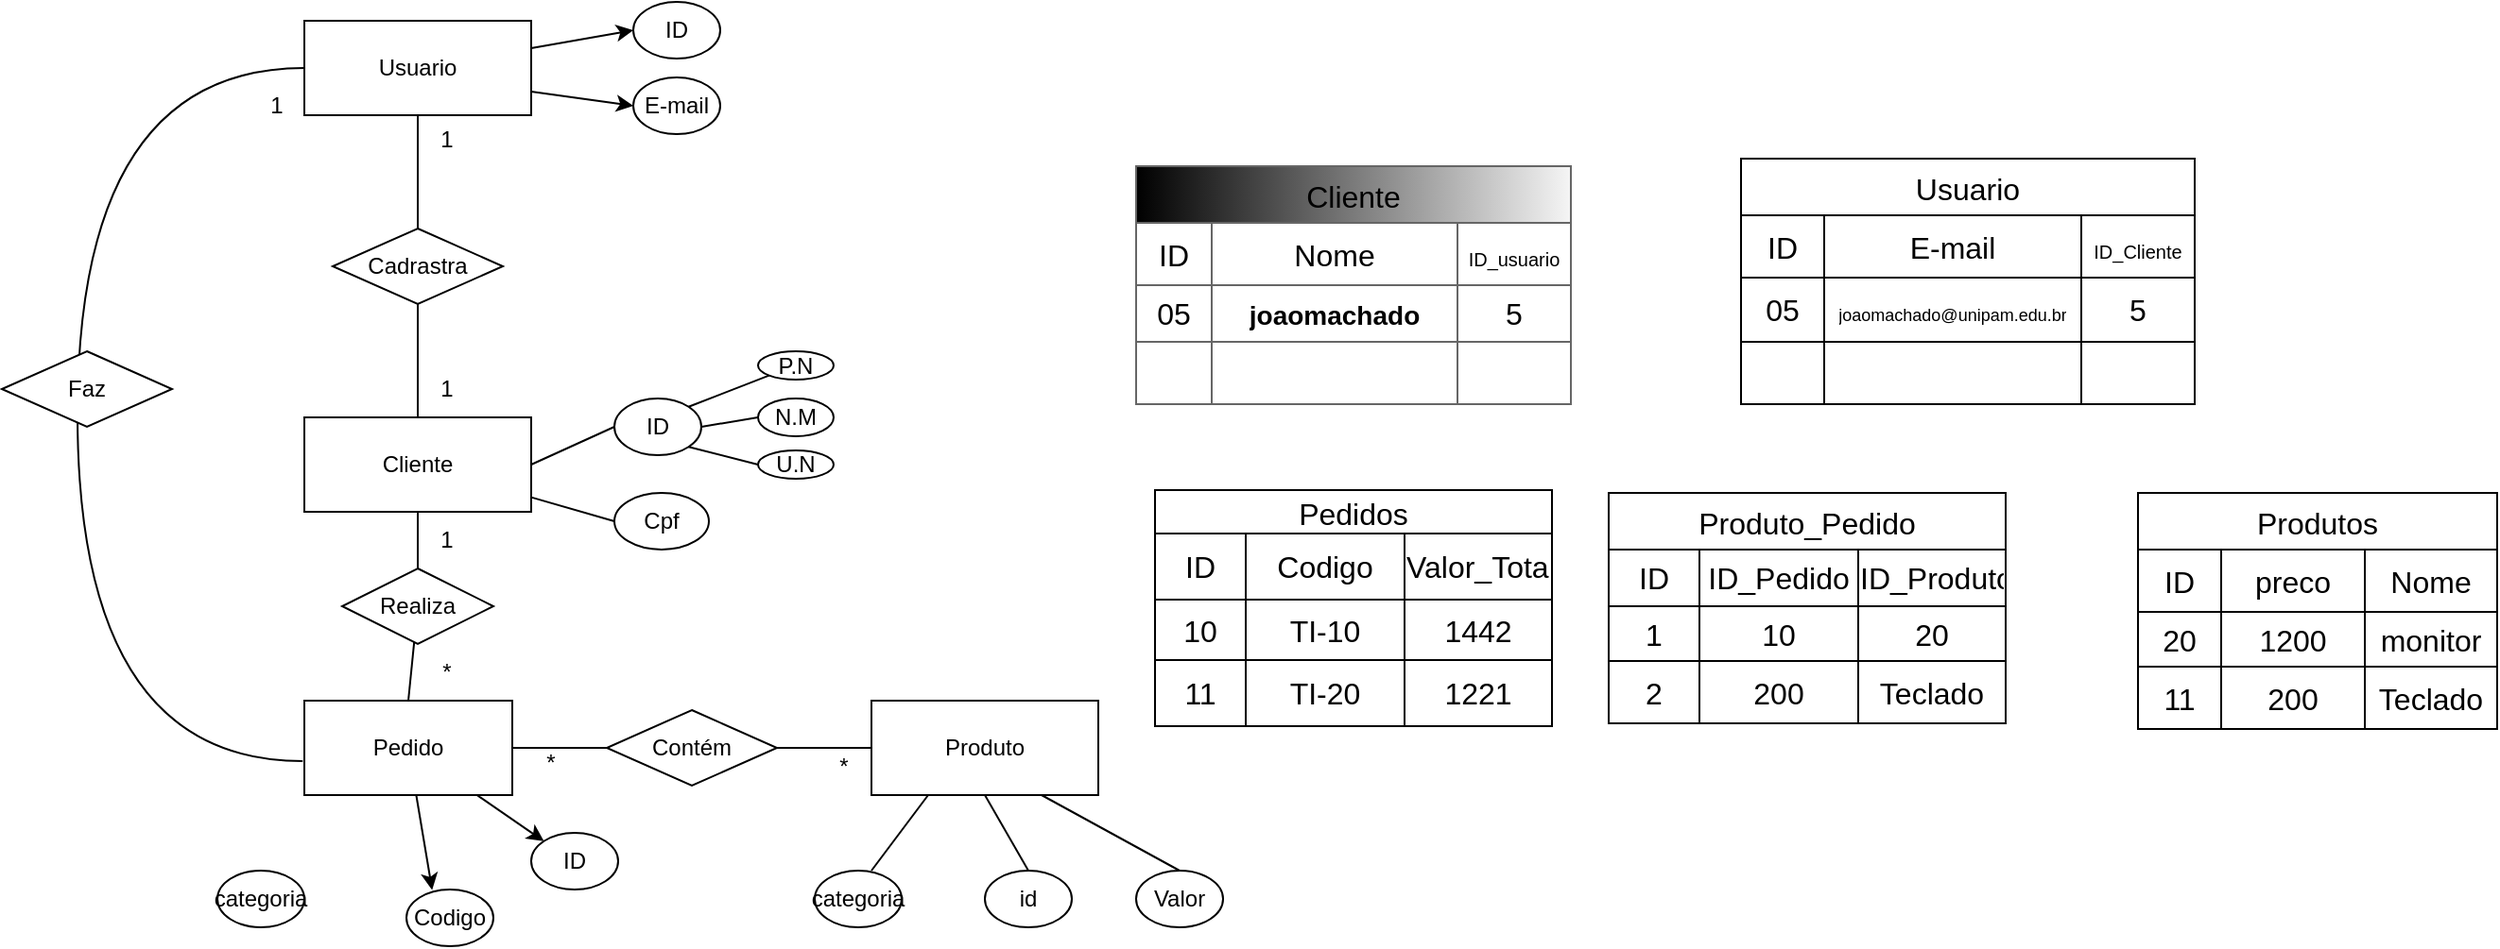 <mxfile>
    <diagram id="78gvVGSqQq2DriGhs_nN" name="Página-1">
        <mxGraphModel dx="756" dy="1637" grid="1" gridSize="10" guides="1" tooltips="1" connect="1" arrows="1" fold="1" page="1" pageScale="1" pageWidth="827" pageHeight="1169" math="0" shadow="0">
            <root>
                <mxCell id="0"/>
                <mxCell id="1" parent="0"/>
                <mxCell id="8" style="edgeStyle=none;html=1;entryX=0.5;entryY=0;entryDx=0;entryDy=0;endArrow=none;endFill=0;" edge="1" parent="1" source="21" target="6">
                    <mxGeometry relative="1" as="geometry">
                        <Array as="points"/>
                    </mxGeometry>
                </mxCell>
                <mxCell id="25" style="edgeStyle=none;html=1;entryX=0.5;entryY=0;entryDx=0;entryDy=0;endArrow=none;endFill=0;" edge="1" parent="1" source="26" target="5">
                    <mxGeometry relative="1" as="geometry"/>
                </mxCell>
                <mxCell id="41" style="edgeStyle=none;html=1;exitX=1;exitY=0.5;exitDx=0;exitDy=0;entryX=0;entryY=0.5;entryDx=0;entryDy=0;endArrow=none;endFill=0;" edge="1" parent="1" source="3" target="39">
                    <mxGeometry relative="1" as="geometry"/>
                </mxCell>
                <mxCell id="42" style="edgeStyle=none;html=1;entryX=0;entryY=0.5;entryDx=0;entryDy=0;endArrow=none;endFill=0;" edge="1" parent="1" source="3" target="40">
                    <mxGeometry relative="1" as="geometry"/>
                </mxCell>
                <mxCell id="3" value="Cliente" style="rounded=0;whiteSpace=wrap;html=1;" vertex="1" parent="1">
                    <mxGeometry x="200" y="160" width="120" height="50" as="geometry"/>
                </mxCell>
                <mxCell id="62" style="edgeStyle=none;html=1;exitX=0.25;exitY=1;exitDx=0;exitDy=0;endArrow=none;endFill=0;" edge="1" parent="1" source="4">
                    <mxGeometry relative="1" as="geometry">
                        <mxPoint x="500" y="400" as="targetPoint"/>
                    </mxGeometry>
                </mxCell>
                <mxCell id="67" style="edgeStyle=none;html=1;exitX=0.5;exitY=1;exitDx=0;exitDy=0;entryX=0.5;entryY=0;entryDx=0;entryDy=0;endArrow=none;endFill=0;" edge="1" parent="1" source="4" target="66">
                    <mxGeometry relative="1" as="geometry"/>
                </mxCell>
                <mxCell id="70" style="edgeStyle=none;html=1;exitX=0.75;exitY=1;exitDx=0;exitDy=0;entryX=0.5;entryY=0;entryDx=0;entryDy=0;endArrow=none;endFill=0;" edge="1" parent="1" source="4" target="69">
                    <mxGeometry relative="1" as="geometry"/>
                </mxCell>
                <mxCell id="4" value="Produto" style="rounded=0;whiteSpace=wrap;html=1;" vertex="1" parent="1">
                    <mxGeometry x="500" y="310" width="120" height="50" as="geometry"/>
                </mxCell>
                <mxCell id="35" style="edgeStyle=orthogonalEdgeStyle;html=1;entryX=0;entryY=0.5;entryDx=0;entryDy=0;exitX=-0.008;exitY=0.64;exitDx=0;exitDy=0;exitPerimeter=0;endArrow=none;endFill=0;curved=1;" edge="1" parent="1" source="5" target="6">
                    <mxGeometry relative="1" as="geometry">
                        <Array as="points">
                            <mxPoint x="80" y="342"/>
                            <mxPoint x="80" y="-25"/>
                        </Array>
                    </mxGeometry>
                </mxCell>
                <mxCell id="37" style="edgeStyle=none;html=1;exitX=1;exitY=0.5;exitDx=0;exitDy=0;endArrow=none;endFill=0;" edge="1" parent="1" source="56" target="4">
                    <mxGeometry relative="1" as="geometry"/>
                </mxCell>
                <mxCell id="162" style="edgeStyle=none;html=1;entryX=0;entryY=0;entryDx=0;entryDy=0;" edge="1" parent="1" source="5" target="160">
                    <mxGeometry relative="1" as="geometry"/>
                </mxCell>
                <mxCell id="5" value="Pedido" style="rounded=0;whiteSpace=wrap;html=1;" vertex="1" parent="1">
                    <mxGeometry x="200" y="310" width="110" height="50" as="geometry"/>
                </mxCell>
                <mxCell id="77" style="edgeStyle=none;html=1;entryX=0;entryY=0.5;entryDx=0;entryDy=0;" edge="1" parent="1" source="6" target="76">
                    <mxGeometry relative="1" as="geometry"/>
                </mxCell>
                <mxCell id="79" style="edgeStyle=none;html=1;exitX=1;exitY=0.75;exitDx=0;exitDy=0;entryX=0;entryY=0.5;entryDx=0;entryDy=0;" edge="1" parent="1" source="6" target="78">
                    <mxGeometry relative="1" as="geometry"/>
                </mxCell>
                <mxCell id="6" value="Usuario" style="rounded=0;whiteSpace=wrap;html=1;" vertex="1" parent="1">
                    <mxGeometry x="200" y="-50" width="120" height="50" as="geometry"/>
                </mxCell>
                <mxCell id="22" value="" style="edgeStyle=none;html=1;entryX=0.5;entryY=0;entryDx=0;entryDy=0;endArrow=none;endFill=0;" edge="1" parent="1" source="3" target="21">
                    <mxGeometry relative="1" as="geometry">
                        <mxPoint x="260" y="160" as="sourcePoint"/>
                        <mxPoint x="260" y="-50" as="targetPoint"/>
                        <Array as="points">
                            <mxPoint x="260" y="70"/>
                        </Array>
                    </mxGeometry>
                </mxCell>
                <mxCell id="21" value="Cadrastra" style="rhombus;whiteSpace=wrap;html=1;" vertex="1" parent="1">
                    <mxGeometry x="215" y="60" width="90" height="40" as="geometry"/>
                </mxCell>
                <mxCell id="23" value="1" style="text;html=1;align=center;verticalAlign=middle;resizable=0;points=[];autosize=1;strokeColor=none;fillColor=none;" vertex="1" parent="1">
                    <mxGeometry x="260" y="-2" width="30" height="30" as="geometry"/>
                </mxCell>
                <mxCell id="24" value="1" style="text;html=1;align=center;verticalAlign=middle;resizable=0;points=[];autosize=1;strokeColor=none;fillColor=none;" vertex="1" parent="1">
                    <mxGeometry x="260" y="130" width="30" height="30" as="geometry"/>
                </mxCell>
                <mxCell id="27" value="" style="edgeStyle=none;html=1;entryX=0.5;entryY=0;entryDx=0;entryDy=0;endArrow=none;endFill=0;" edge="1" parent="1" source="3" target="26">
                    <mxGeometry relative="1" as="geometry">
                        <mxPoint x="260" y="210" as="sourcePoint"/>
                        <mxPoint x="260" y="310" as="targetPoint"/>
                    </mxGeometry>
                </mxCell>
                <mxCell id="26" value="Realiza" style="rhombus;whiteSpace=wrap;html=1;" vertex="1" parent="1">
                    <mxGeometry x="220" y="240" width="80" height="40" as="geometry"/>
                </mxCell>
                <mxCell id="28" value="1" style="text;html=1;align=center;verticalAlign=middle;resizable=0;points=[];autosize=1;strokeColor=none;fillColor=none;" vertex="1" parent="1">
                    <mxGeometry x="260" y="210" width="30" height="30" as="geometry"/>
                </mxCell>
                <mxCell id="29" value="*" style="text;html=1;align=center;verticalAlign=middle;resizable=0;points=[];autosize=1;strokeColor=none;fillColor=none;" vertex="1" parent="1">
                    <mxGeometry x="260" y="280" width="30" height="30" as="geometry"/>
                </mxCell>
                <mxCell id="33" value="1" style="text;html=1;align=center;verticalAlign=middle;resizable=0;points=[];autosize=1;strokeColor=none;fillColor=none;" vertex="1" parent="1">
                    <mxGeometry x="170" y="-20" width="30" height="30" as="geometry"/>
                </mxCell>
                <mxCell id="38" value="Faz" style="rhombus;whiteSpace=wrap;html=1;" vertex="1" parent="1">
                    <mxGeometry x="40" y="125" width="90" height="40" as="geometry"/>
                </mxCell>
                <mxCell id="50" style="edgeStyle=none;html=1;exitX=1;exitY=0;exitDx=0;exitDy=0;entryX=0;entryY=1;entryDx=0;entryDy=0;endArrow=none;endFill=0;" edge="1" parent="1" source="39" target="44">
                    <mxGeometry relative="1" as="geometry"/>
                </mxCell>
                <mxCell id="51" style="edgeStyle=none;html=1;exitX=1;exitY=0.5;exitDx=0;exitDy=0;entryX=0;entryY=0.5;entryDx=0;entryDy=0;endArrow=none;endFill=0;" edge="1" parent="1" source="39" target="45">
                    <mxGeometry relative="1" as="geometry"/>
                </mxCell>
                <mxCell id="54" style="edgeStyle=none;html=1;exitX=1;exitY=1;exitDx=0;exitDy=0;entryX=0;entryY=0.5;entryDx=0;entryDy=0;endArrow=none;endFill=0;" edge="1" parent="1" source="39" target="46">
                    <mxGeometry relative="1" as="geometry"/>
                </mxCell>
                <mxCell id="39" value="ID" style="ellipse;whiteSpace=wrap;html=1;" vertex="1" parent="1">
                    <mxGeometry x="364" y="150" width="46" height="30" as="geometry"/>
                </mxCell>
                <mxCell id="40" value="Cpf" style="ellipse;whiteSpace=wrap;html=1;" vertex="1" parent="1">
                    <mxGeometry x="364" y="200" width="50" height="30" as="geometry"/>
                </mxCell>
                <mxCell id="44" value="P.N" style="ellipse;whiteSpace=wrap;html=1;" vertex="1" parent="1">
                    <mxGeometry x="440" y="125" width="40" height="15" as="geometry"/>
                </mxCell>
                <mxCell id="45" value="N.M" style="ellipse;whiteSpace=wrap;html=1;" vertex="1" parent="1">
                    <mxGeometry x="440" y="150" width="40" height="20" as="geometry"/>
                </mxCell>
                <mxCell id="46" value="U.N" style="ellipse;whiteSpace=wrap;html=1;" vertex="1" parent="1">
                    <mxGeometry x="440" y="177.5" width="40" height="15" as="geometry"/>
                </mxCell>
                <mxCell id="57" value="" style="edgeStyle=none;html=1;exitX=1;exitY=0.5;exitDx=0;exitDy=0;endArrow=none;endFill=0;" edge="1" parent="1" source="5" target="56">
                    <mxGeometry relative="1" as="geometry">
                        <mxPoint x="320" y="335" as="sourcePoint"/>
                        <mxPoint x="500" y="335" as="targetPoint"/>
                    </mxGeometry>
                </mxCell>
                <mxCell id="56" value="Contém" style="rhombus;whiteSpace=wrap;html=1;" vertex="1" parent="1">
                    <mxGeometry x="360" y="315" width="90" height="40" as="geometry"/>
                </mxCell>
                <mxCell id="59" value="*" style="text;html=1;align=center;verticalAlign=middle;resizable=0;points=[];autosize=1;strokeColor=none;fillColor=none;" vertex="1" parent="1">
                    <mxGeometry x="315" y="328" width="30" height="30" as="geometry"/>
                </mxCell>
                <mxCell id="61" value="*" style="text;html=1;align=center;verticalAlign=middle;resizable=0;points=[];autosize=1;strokeColor=none;fillColor=none;" vertex="1" parent="1">
                    <mxGeometry x="470" y="330" width="30" height="30" as="geometry"/>
                </mxCell>
                <mxCell id="65" value="categoria" style="ellipse;whiteSpace=wrap;html=1;" vertex="1" parent="1">
                    <mxGeometry x="470" y="400" width="46" height="30" as="geometry"/>
                </mxCell>
                <mxCell id="66" value="id" style="ellipse;whiteSpace=wrap;html=1;" vertex="1" parent="1">
                    <mxGeometry x="560" y="400" width="46" height="30" as="geometry"/>
                </mxCell>
                <mxCell id="69" value="Valor" style="ellipse;whiteSpace=wrap;html=1;" vertex="1" parent="1">
                    <mxGeometry x="640" y="400" width="46" height="30" as="geometry"/>
                </mxCell>
                <mxCell id="73" value="categoria" style="ellipse;whiteSpace=wrap;html=1;" vertex="1" parent="1">
                    <mxGeometry x="154" y="400" width="46" height="30" as="geometry"/>
                </mxCell>
                <mxCell id="76" value="ID" style="ellipse;whiteSpace=wrap;html=1;" vertex="1" parent="1">
                    <mxGeometry x="374" y="-60" width="46" height="30" as="geometry"/>
                </mxCell>
                <mxCell id="78" value="E-mail" style="ellipse;whiteSpace=wrap;html=1;" vertex="1" parent="1">
                    <mxGeometry x="374" y="-20" width="46" height="30" as="geometry"/>
                </mxCell>
                <mxCell id="116" value="Cliente" style="shape=table;startSize=30;container=1;collapsible=0;childLayout=tableLayout;fontSize=16;fillColor=#f5f5f5;gradientColor=default;strokeColor=#666666;gradientDirection=west;" vertex="1" parent="1">
                    <mxGeometry x="640" y="27" width="230" height="126" as="geometry"/>
                </mxCell>
                <mxCell id="117" value="" style="shape=tableRow;horizontal=0;startSize=0;swimlaneHead=0;swimlaneBody=0;strokeColor=inherit;top=0;left=0;bottom=0;right=0;collapsible=0;dropTarget=0;fillColor=none;points=[[0,0.5],[1,0.5]];portConstraint=eastwest;fontSize=16;" vertex="1" parent="116">
                    <mxGeometry y="30" width="230" height="33" as="geometry"/>
                </mxCell>
                <mxCell id="118" value="ID" style="shape=partialRectangle;html=1;whiteSpace=wrap;connectable=0;strokeColor=inherit;overflow=hidden;fillColor=none;top=0;left=0;bottom=0;right=0;pointerEvents=1;fontSize=16;" vertex="1" parent="117">
                    <mxGeometry width="40" height="33" as="geometry">
                        <mxRectangle width="40" height="33" as="alternateBounds"/>
                    </mxGeometry>
                </mxCell>
                <mxCell id="119" value="Nome" style="shape=partialRectangle;html=1;whiteSpace=wrap;connectable=0;strokeColor=inherit;overflow=hidden;fillColor=none;top=0;left=0;bottom=0;right=0;pointerEvents=1;fontSize=16;" vertex="1" parent="117">
                    <mxGeometry x="40" width="130" height="33" as="geometry">
                        <mxRectangle width="130" height="33" as="alternateBounds"/>
                    </mxGeometry>
                </mxCell>
                <mxCell id="120" value="&lt;font style=&quot;font-size: 10px;&quot;&gt;ID_usuario&lt;/font&gt;" style="shape=partialRectangle;html=1;whiteSpace=wrap;connectable=0;strokeColor=inherit;overflow=hidden;fillColor=none;top=0;left=0;bottom=0;right=0;pointerEvents=1;fontSize=16;" vertex="1" parent="117">
                    <mxGeometry x="170" width="60" height="33" as="geometry">
                        <mxRectangle width="60" height="33" as="alternateBounds"/>
                    </mxGeometry>
                </mxCell>
                <mxCell id="121" value="" style="shape=tableRow;horizontal=0;startSize=0;swimlaneHead=0;swimlaneBody=0;strokeColor=inherit;top=0;left=0;bottom=0;right=0;collapsible=0;dropTarget=0;fillColor=none;points=[[0,0.5],[1,0.5]];portConstraint=eastwest;fontSize=16;" vertex="1" parent="116">
                    <mxGeometry y="63" width="230" height="30" as="geometry"/>
                </mxCell>
                <mxCell id="122" value="05" style="shape=partialRectangle;html=1;whiteSpace=wrap;connectable=0;strokeColor=inherit;overflow=hidden;fillColor=none;top=0;left=0;bottom=0;right=0;pointerEvents=1;fontSize=16;" vertex="1" parent="121">
                    <mxGeometry width="40" height="30" as="geometry">
                        <mxRectangle width="40" height="30" as="alternateBounds"/>
                    </mxGeometry>
                </mxCell>
                <mxCell id="123" value="&lt;span style=&quot;font-size: 14px;&quot;&gt;&lt;b&gt;joaomachado&lt;/b&gt;&lt;/span&gt;" style="shape=partialRectangle;html=1;whiteSpace=wrap;connectable=0;strokeColor=inherit;overflow=hidden;fillColor=none;top=0;left=0;bottom=0;right=0;pointerEvents=1;fontSize=16;" vertex="1" parent="121">
                    <mxGeometry x="40" width="130" height="30" as="geometry">
                        <mxRectangle width="130" height="30" as="alternateBounds"/>
                    </mxGeometry>
                </mxCell>
                <mxCell id="124" value="5" style="shape=partialRectangle;html=1;whiteSpace=wrap;connectable=0;strokeColor=inherit;overflow=hidden;fillColor=none;top=0;left=0;bottom=0;right=0;pointerEvents=1;fontSize=16;" vertex="1" parent="121">
                    <mxGeometry x="170" width="60" height="30" as="geometry">
                        <mxRectangle width="60" height="30" as="alternateBounds"/>
                    </mxGeometry>
                </mxCell>
                <mxCell id="125" value="" style="shape=tableRow;horizontal=0;startSize=0;swimlaneHead=0;swimlaneBody=0;strokeColor=inherit;top=0;left=0;bottom=0;right=0;collapsible=0;dropTarget=0;fillColor=none;points=[[0,0.5],[1,0.5]];portConstraint=eastwest;fontSize=16;" vertex="1" parent="116">
                    <mxGeometry y="93" width="230" height="33" as="geometry"/>
                </mxCell>
                <mxCell id="126" value="" style="shape=partialRectangle;html=1;whiteSpace=wrap;connectable=0;strokeColor=inherit;overflow=hidden;fillColor=none;top=0;left=0;bottom=0;right=0;pointerEvents=1;fontSize=16;" vertex="1" parent="125">
                    <mxGeometry width="40" height="33" as="geometry">
                        <mxRectangle width="40" height="33" as="alternateBounds"/>
                    </mxGeometry>
                </mxCell>
                <mxCell id="127" value="" style="shape=partialRectangle;html=1;whiteSpace=wrap;connectable=0;strokeColor=inherit;overflow=hidden;fillColor=none;top=0;left=0;bottom=0;right=0;pointerEvents=1;fontSize=16;" vertex="1" parent="125">
                    <mxGeometry x="40" width="130" height="33" as="geometry">
                        <mxRectangle width="130" height="33" as="alternateBounds"/>
                    </mxGeometry>
                </mxCell>
                <mxCell id="128" value="" style="shape=partialRectangle;html=1;whiteSpace=wrap;connectable=0;strokeColor=inherit;overflow=hidden;fillColor=none;top=0;left=0;bottom=0;right=0;pointerEvents=1;fontSize=16;" vertex="1" parent="125">
                    <mxGeometry x="170" width="60" height="33" as="geometry">
                        <mxRectangle width="60" height="33" as="alternateBounds"/>
                    </mxGeometry>
                </mxCell>
                <mxCell id="142" value="Usuario" style="shape=table;startSize=30;container=1;collapsible=0;childLayout=tableLayout;strokeColor=default;fontSize=16;" vertex="1" parent="1">
                    <mxGeometry x="960" y="23" width="240" height="130" as="geometry"/>
                </mxCell>
                <mxCell id="143" value="" style="shape=tableRow;horizontal=0;startSize=0;swimlaneHead=0;swimlaneBody=0;strokeColor=inherit;top=0;left=0;bottom=0;right=0;collapsible=0;dropTarget=0;fillColor=none;points=[[0,0.5],[1,0.5]];portConstraint=eastwest;fontSize=16;" vertex="1" parent="142">
                    <mxGeometry y="30" width="240" height="33" as="geometry"/>
                </mxCell>
                <mxCell id="144" value="ID" style="shape=partialRectangle;html=1;whiteSpace=wrap;connectable=0;strokeColor=inherit;overflow=hidden;fillColor=none;top=0;left=0;bottom=0;right=0;pointerEvents=1;fontSize=16;" vertex="1" parent="143">
                    <mxGeometry width="44" height="33" as="geometry">
                        <mxRectangle width="44" height="33" as="alternateBounds"/>
                    </mxGeometry>
                </mxCell>
                <mxCell id="145" value="E-mail" style="shape=partialRectangle;html=1;whiteSpace=wrap;connectable=0;strokeColor=inherit;overflow=hidden;fillColor=none;top=0;left=0;bottom=0;right=0;pointerEvents=1;fontSize=16;" vertex="1" parent="143">
                    <mxGeometry x="44" width="136" height="33" as="geometry">
                        <mxRectangle width="136" height="33" as="alternateBounds"/>
                    </mxGeometry>
                </mxCell>
                <mxCell id="146" value="&lt;span style=&quot;font-size: 10px;&quot;&gt;ID_Cliente&lt;/span&gt;" style="shape=partialRectangle;html=1;whiteSpace=wrap;connectable=0;strokeColor=inherit;overflow=hidden;fillColor=none;top=0;left=0;bottom=0;right=0;pointerEvents=1;fontSize=16;" vertex="1" parent="143">
                    <mxGeometry x="180" width="60" height="33" as="geometry">
                        <mxRectangle width="60" height="33" as="alternateBounds"/>
                    </mxGeometry>
                </mxCell>
                <mxCell id="147" value="" style="shape=tableRow;horizontal=0;startSize=0;swimlaneHead=0;swimlaneBody=0;strokeColor=inherit;top=0;left=0;bottom=0;right=0;collapsible=0;dropTarget=0;fillColor=none;points=[[0,0.5],[1,0.5]];portConstraint=eastwest;fontSize=16;" vertex="1" parent="142">
                    <mxGeometry y="63" width="240" height="34" as="geometry"/>
                </mxCell>
                <mxCell id="148" value="05" style="shape=partialRectangle;html=1;whiteSpace=wrap;connectable=0;strokeColor=inherit;overflow=hidden;fillColor=none;top=0;left=0;bottom=0;right=0;pointerEvents=1;fontSize=16;" vertex="1" parent="147">
                    <mxGeometry width="44" height="34" as="geometry">
                        <mxRectangle width="44" height="34" as="alternateBounds"/>
                    </mxGeometry>
                </mxCell>
                <mxCell id="149" value="&lt;font style=&quot;font-size: 9px;&quot;&gt;joaomachado@unipam.edu.br&lt;/font&gt;" style="shape=partialRectangle;html=1;whiteSpace=wrap;connectable=0;strokeColor=inherit;overflow=hidden;fillColor=none;top=0;left=0;bottom=0;right=0;pointerEvents=1;fontSize=16;" vertex="1" parent="147">
                    <mxGeometry x="44" width="136" height="34" as="geometry">
                        <mxRectangle width="136" height="34" as="alternateBounds"/>
                    </mxGeometry>
                </mxCell>
                <mxCell id="150" value="5" style="shape=partialRectangle;html=1;whiteSpace=wrap;connectable=0;strokeColor=inherit;overflow=hidden;fillColor=none;top=0;left=0;bottom=0;right=0;pointerEvents=1;fontSize=16;" vertex="1" parent="147">
                    <mxGeometry x="180" width="60" height="34" as="geometry">
                        <mxRectangle width="60" height="34" as="alternateBounds"/>
                    </mxGeometry>
                </mxCell>
                <mxCell id="151" value="" style="shape=tableRow;horizontal=0;startSize=0;swimlaneHead=0;swimlaneBody=0;strokeColor=inherit;top=0;left=0;bottom=0;right=0;collapsible=0;dropTarget=0;fillColor=none;points=[[0,0.5],[1,0.5]];portConstraint=eastwest;fontSize=16;" vertex="1" parent="142">
                    <mxGeometry y="97" width="240" height="33" as="geometry"/>
                </mxCell>
                <mxCell id="152" value="" style="shape=partialRectangle;html=1;whiteSpace=wrap;connectable=0;strokeColor=inherit;overflow=hidden;fillColor=none;top=0;left=0;bottom=0;right=0;pointerEvents=1;fontSize=16;" vertex="1" parent="151">
                    <mxGeometry width="44" height="33" as="geometry">
                        <mxRectangle width="44" height="33" as="alternateBounds"/>
                    </mxGeometry>
                </mxCell>
                <mxCell id="153" value="" style="shape=partialRectangle;html=1;whiteSpace=wrap;connectable=0;strokeColor=inherit;overflow=hidden;fillColor=none;top=0;left=0;bottom=0;right=0;pointerEvents=1;fontSize=16;" vertex="1" parent="151">
                    <mxGeometry x="44" width="136" height="33" as="geometry">
                        <mxRectangle width="136" height="33" as="alternateBounds"/>
                    </mxGeometry>
                </mxCell>
                <mxCell id="154" value="" style="shape=partialRectangle;html=1;whiteSpace=wrap;connectable=0;strokeColor=inherit;overflow=hidden;fillColor=none;top=0;left=0;bottom=0;right=0;pointerEvents=1;fontSize=16;" vertex="1" parent="151">
                    <mxGeometry x="180" width="60" height="33" as="geometry">
                        <mxRectangle width="60" height="33" as="alternateBounds"/>
                    </mxGeometry>
                </mxCell>
                <mxCell id="160" value="ID" style="ellipse;whiteSpace=wrap;html=1;" vertex="1" parent="1">
                    <mxGeometry x="320" y="380" width="46" height="30" as="geometry"/>
                </mxCell>
                <mxCell id="161" value="Codigo" style="ellipse;whiteSpace=wrap;html=1;" vertex="1" parent="1">
                    <mxGeometry x="254" y="410" width="46" height="30" as="geometry"/>
                </mxCell>
                <mxCell id="163" style="edgeStyle=none;html=1;entryX=0.296;entryY=0.009;entryDx=0;entryDy=0;entryPerimeter=0;" edge="1" parent="1" source="5" target="161">
                    <mxGeometry relative="1" as="geometry"/>
                </mxCell>
                <mxCell id="172" value="Produtos" style="shape=table;startSize=30;container=1;collapsible=0;childLayout=tableLayout;strokeColor=default;fontSize=16;" vertex="1" parent="1">
                    <mxGeometry x="1170" y="200" width="190" height="125" as="geometry"/>
                </mxCell>
                <mxCell id="173" value="" style="shape=tableRow;horizontal=0;startSize=0;swimlaneHead=0;swimlaneBody=0;strokeColor=inherit;top=0;left=0;bottom=0;right=0;collapsible=0;dropTarget=0;fillColor=none;points=[[0,0.5],[1,0.5]];portConstraint=eastwest;fontSize=16;" vertex="1" parent="172">
                    <mxGeometry y="30" width="190" height="33" as="geometry"/>
                </mxCell>
                <mxCell id="174" value="ID" style="shape=partialRectangle;html=1;whiteSpace=wrap;connectable=0;strokeColor=inherit;overflow=hidden;fillColor=none;top=0;left=0;bottom=0;right=0;pointerEvents=1;fontSize=16;" vertex="1" parent="173">
                    <mxGeometry width="44" height="33" as="geometry">
                        <mxRectangle width="44" height="33" as="alternateBounds"/>
                    </mxGeometry>
                </mxCell>
                <mxCell id="175" value="preco" style="shape=partialRectangle;html=1;whiteSpace=wrap;connectable=0;strokeColor=inherit;overflow=hidden;fillColor=none;top=0;left=0;bottom=0;right=0;pointerEvents=1;fontSize=16;" vertex="1" parent="173">
                    <mxGeometry x="44" width="76" height="33" as="geometry">
                        <mxRectangle width="76" height="33" as="alternateBounds"/>
                    </mxGeometry>
                </mxCell>
                <mxCell id="176" value="Nome" style="shape=partialRectangle;html=1;whiteSpace=wrap;connectable=0;strokeColor=inherit;overflow=hidden;fillColor=none;top=0;left=0;bottom=0;right=0;pointerEvents=1;fontSize=16;" vertex="1" parent="173">
                    <mxGeometry x="120" width="70" height="33" as="geometry">
                        <mxRectangle width="70" height="33" as="alternateBounds"/>
                    </mxGeometry>
                </mxCell>
                <mxCell id="177" value="" style="shape=tableRow;horizontal=0;startSize=0;swimlaneHead=0;swimlaneBody=0;strokeColor=inherit;top=0;left=0;bottom=0;right=0;collapsible=0;dropTarget=0;fillColor=none;points=[[0,0.5],[1,0.5]];portConstraint=eastwest;fontSize=16;" vertex="1" parent="172">
                    <mxGeometry y="63" width="190" height="29" as="geometry"/>
                </mxCell>
                <mxCell id="178" value="20" style="shape=partialRectangle;html=1;whiteSpace=wrap;connectable=0;strokeColor=inherit;overflow=hidden;fillColor=none;top=0;left=0;bottom=0;right=0;pointerEvents=1;fontSize=16;" vertex="1" parent="177">
                    <mxGeometry width="44" height="29" as="geometry">
                        <mxRectangle width="44" height="29" as="alternateBounds"/>
                    </mxGeometry>
                </mxCell>
                <mxCell id="179" value="1200" style="shape=partialRectangle;html=1;whiteSpace=wrap;connectable=0;strokeColor=inherit;overflow=hidden;fillColor=none;top=0;left=0;bottom=0;right=0;pointerEvents=1;fontSize=16;" vertex="1" parent="177">
                    <mxGeometry x="44" width="76" height="29" as="geometry">
                        <mxRectangle width="76" height="29" as="alternateBounds"/>
                    </mxGeometry>
                </mxCell>
                <mxCell id="180" value="monitor" style="shape=partialRectangle;html=1;whiteSpace=wrap;connectable=0;strokeColor=inherit;overflow=hidden;fillColor=none;top=0;left=0;bottom=0;right=0;pointerEvents=1;fontSize=16;" vertex="1" parent="177">
                    <mxGeometry x="120" width="70" height="29" as="geometry">
                        <mxRectangle width="70" height="29" as="alternateBounds"/>
                    </mxGeometry>
                </mxCell>
                <mxCell id="181" value="" style="shape=tableRow;horizontal=0;startSize=0;swimlaneHead=0;swimlaneBody=0;strokeColor=inherit;top=0;left=0;bottom=0;right=0;collapsible=0;dropTarget=0;fillColor=none;points=[[0,0.5],[1,0.5]];portConstraint=eastwest;fontSize=16;" vertex="1" parent="172">
                    <mxGeometry y="92" width="190" height="33" as="geometry"/>
                </mxCell>
                <mxCell id="182" value="11" style="shape=partialRectangle;html=1;whiteSpace=wrap;connectable=0;strokeColor=inherit;overflow=hidden;fillColor=none;top=0;left=0;bottom=0;right=0;pointerEvents=1;fontSize=16;" vertex="1" parent="181">
                    <mxGeometry width="44" height="33" as="geometry">
                        <mxRectangle width="44" height="33" as="alternateBounds"/>
                    </mxGeometry>
                </mxCell>
                <mxCell id="183" value="200" style="shape=partialRectangle;html=1;whiteSpace=wrap;connectable=0;strokeColor=inherit;overflow=hidden;fillColor=none;top=0;left=0;bottom=0;right=0;pointerEvents=1;fontSize=16;" vertex="1" parent="181">
                    <mxGeometry x="44" width="76" height="33" as="geometry">
                        <mxRectangle width="76" height="33" as="alternateBounds"/>
                    </mxGeometry>
                </mxCell>
                <mxCell id="184" value="Teclado" style="shape=partialRectangle;html=1;whiteSpace=wrap;connectable=0;strokeColor=inherit;overflow=hidden;fillColor=none;top=0;left=0;bottom=0;right=0;pointerEvents=1;fontSize=16;" vertex="1" parent="181">
                    <mxGeometry x="120" width="70" height="33" as="geometry">
                        <mxRectangle width="70" height="33" as="alternateBounds"/>
                    </mxGeometry>
                </mxCell>
                <mxCell id="185" value="Pedidos" style="shape=table;startSize=23;container=1;collapsible=0;childLayout=tableLayout;strokeColor=default;fontSize=16;" vertex="1" parent="1">
                    <mxGeometry x="650" y="198.5" width="210" height="125" as="geometry"/>
                </mxCell>
                <mxCell id="186" value="" style="shape=tableRow;horizontal=0;startSize=0;swimlaneHead=0;swimlaneBody=0;strokeColor=inherit;top=0;left=0;bottom=0;right=0;collapsible=0;dropTarget=0;fillColor=none;points=[[0,0.5],[1,0.5]];portConstraint=eastwest;fontSize=16;" vertex="1" parent="185">
                    <mxGeometry y="23" width="210" height="35" as="geometry"/>
                </mxCell>
                <mxCell id="187" value="ID" style="shape=partialRectangle;html=1;whiteSpace=wrap;connectable=0;strokeColor=inherit;overflow=hidden;fillColor=none;top=0;left=0;bottom=0;right=0;pointerEvents=1;fontSize=16;" vertex="1" parent="186">
                    <mxGeometry width="48" height="35" as="geometry">
                        <mxRectangle width="48" height="35" as="alternateBounds"/>
                    </mxGeometry>
                </mxCell>
                <mxCell id="188" value="Codigo" style="shape=partialRectangle;html=1;whiteSpace=wrap;connectable=0;strokeColor=inherit;overflow=hidden;fillColor=none;top=0;left=0;bottom=0;right=0;pointerEvents=1;fontSize=16;" vertex="1" parent="186">
                    <mxGeometry x="48" width="84" height="35" as="geometry">
                        <mxRectangle width="84" height="35" as="alternateBounds"/>
                    </mxGeometry>
                </mxCell>
                <mxCell id="189" value="Valor_Total" style="shape=partialRectangle;html=1;whiteSpace=wrap;connectable=0;strokeColor=inherit;overflow=hidden;fillColor=none;top=0;left=0;bottom=0;right=0;pointerEvents=1;fontSize=16;" vertex="1" parent="186">
                    <mxGeometry x="132" width="78" height="35" as="geometry">
                        <mxRectangle width="78" height="35" as="alternateBounds"/>
                    </mxGeometry>
                </mxCell>
                <mxCell id="190" value="" style="shape=tableRow;horizontal=0;startSize=0;swimlaneHead=0;swimlaneBody=0;strokeColor=inherit;top=0;left=0;bottom=0;right=0;collapsible=0;dropTarget=0;fillColor=none;points=[[0,0.5],[1,0.5]];portConstraint=eastwest;fontSize=16;" vertex="1" parent="185">
                    <mxGeometry y="58" width="210" height="32" as="geometry"/>
                </mxCell>
                <mxCell id="191" value="10" style="shape=partialRectangle;html=1;whiteSpace=wrap;connectable=0;strokeColor=inherit;overflow=hidden;fillColor=none;top=0;left=0;bottom=0;right=0;pointerEvents=1;fontSize=16;" vertex="1" parent="190">
                    <mxGeometry width="48" height="32" as="geometry">
                        <mxRectangle width="48" height="32" as="alternateBounds"/>
                    </mxGeometry>
                </mxCell>
                <mxCell id="192" value="TI-10" style="shape=partialRectangle;html=1;whiteSpace=wrap;connectable=0;strokeColor=inherit;overflow=hidden;fillColor=none;top=0;left=0;bottom=0;right=0;pointerEvents=1;fontSize=16;" vertex="1" parent="190">
                    <mxGeometry x="48" width="84" height="32" as="geometry">
                        <mxRectangle width="84" height="32" as="alternateBounds"/>
                    </mxGeometry>
                </mxCell>
                <mxCell id="193" value="1442" style="shape=partialRectangle;html=1;whiteSpace=wrap;connectable=0;strokeColor=inherit;overflow=hidden;fillColor=none;top=0;left=0;bottom=0;right=0;pointerEvents=1;fontSize=16;" vertex="1" parent="190">
                    <mxGeometry x="132" width="78" height="32" as="geometry">
                        <mxRectangle width="78" height="32" as="alternateBounds"/>
                    </mxGeometry>
                </mxCell>
                <mxCell id="194" value="" style="shape=tableRow;horizontal=0;startSize=0;swimlaneHead=0;swimlaneBody=0;strokeColor=inherit;top=0;left=0;bottom=0;right=0;collapsible=0;dropTarget=0;fillColor=none;points=[[0,0.5],[1,0.5]];portConstraint=eastwest;fontSize=16;" vertex="1" parent="185">
                    <mxGeometry y="90" width="210" height="35" as="geometry"/>
                </mxCell>
                <mxCell id="195" value="11" style="shape=partialRectangle;html=1;whiteSpace=wrap;connectable=0;strokeColor=inherit;overflow=hidden;fillColor=none;top=0;left=0;bottom=0;right=0;pointerEvents=1;fontSize=16;" vertex="1" parent="194">
                    <mxGeometry width="48" height="35" as="geometry">
                        <mxRectangle width="48" height="35" as="alternateBounds"/>
                    </mxGeometry>
                </mxCell>
                <mxCell id="196" value="TI-20" style="shape=partialRectangle;html=1;whiteSpace=wrap;connectable=0;strokeColor=inherit;overflow=hidden;fillColor=none;top=0;left=0;bottom=0;right=0;pointerEvents=1;fontSize=16;" vertex="1" parent="194">
                    <mxGeometry x="48" width="84" height="35" as="geometry">
                        <mxRectangle width="84" height="35" as="alternateBounds"/>
                    </mxGeometry>
                </mxCell>
                <mxCell id="197" value="1221" style="shape=partialRectangle;html=1;whiteSpace=wrap;connectable=0;strokeColor=inherit;overflow=hidden;fillColor=none;top=0;left=0;bottom=0;right=0;pointerEvents=1;fontSize=16;" vertex="1" parent="194">
                    <mxGeometry x="132" width="78" height="35" as="geometry">
                        <mxRectangle width="78" height="35" as="alternateBounds"/>
                    </mxGeometry>
                </mxCell>
                <mxCell id="198" value="Produto_Pedido" style="shape=table;startSize=30;container=1;collapsible=0;childLayout=tableLayout;strokeColor=default;fontSize=16;" vertex="1" parent="1">
                    <mxGeometry x="890" y="200" width="210" height="122" as="geometry"/>
                </mxCell>
                <mxCell id="199" value="" style="shape=tableRow;horizontal=0;startSize=0;swimlaneHead=0;swimlaneBody=0;strokeColor=inherit;top=0;left=0;bottom=0;right=0;collapsible=0;dropTarget=0;fillColor=none;points=[[0,0.5],[1,0.5]];portConstraint=eastwest;fontSize=16;" vertex="1" parent="198">
                    <mxGeometry y="30" width="210" height="30" as="geometry"/>
                </mxCell>
                <mxCell id="200" value="ID" style="shape=partialRectangle;html=1;whiteSpace=wrap;connectable=0;strokeColor=inherit;overflow=hidden;fillColor=none;top=0;left=0;bottom=0;right=0;pointerEvents=1;fontSize=16;" vertex="1" parent="199">
                    <mxGeometry width="48" height="30" as="geometry">
                        <mxRectangle width="48" height="30" as="alternateBounds"/>
                    </mxGeometry>
                </mxCell>
                <mxCell id="201" value="ID_Pedido" style="shape=partialRectangle;html=1;whiteSpace=wrap;connectable=0;strokeColor=inherit;overflow=hidden;fillColor=none;top=0;left=0;bottom=0;right=0;pointerEvents=1;fontSize=16;" vertex="1" parent="199">
                    <mxGeometry x="48" width="84" height="30" as="geometry">
                        <mxRectangle width="84" height="30" as="alternateBounds"/>
                    </mxGeometry>
                </mxCell>
                <mxCell id="202" value="ID_Produto" style="shape=partialRectangle;html=1;whiteSpace=wrap;connectable=0;strokeColor=inherit;overflow=hidden;fillColor=none;top=0;left=0;bottom=0;right=0;pointerEvents=1;fontSize=16;" vertex="1" parent="199">
                    <mxGeometry x="132" width="78" height="30" as="geometry">
                        <mxRectangle width="78" height="30" as="alternateBounds"/>
                    </mxGeometry>
                </mxCell>
                <mxCell id="203" value="" style="shape=tableRow;horizontal=0;startSize=0;swimlaneHead=0;swimlaneBody=0;strokeColor=inherit;top=0;left=0;bottom=0;right=0;collapsible=0;dropTarget=0;fillColor=none;points=[[0,0.5],[1,0.5]];portConstraint=eastwest;fontSize=16;" vertex="1" parent="198">
                    <mxGeometry y="60" width="210" height="29" as="geometry"/>
                </mxCell>
                <mxCell id="204" value="1" style="shape=partialRectangle;html=1;whiteSpace=wrap;connectable=0;strokeColor=inherit;overflow=hidden;fillColor=none;top=0;left=0;bottom=0;right=0;pointerEvents=1;fontSize=16;" vertex="1" parent="203">
                    <mxGeometry width="48" height="29" as="geometry">
                        <mxRectangle width="48" height="29" as="alternateBounds"/>
                    </mxGeometry>
                </mxCell>
                <mxCell id="205" value="10" style="shape=partialRectangle;html=1;whiteSpace=wrap;connectable=0;strokeColor=inherit;overflow=hidden;fillColor=none;top=0;left=0;bottom=0;right=0;pointerEvents=1;fontSize=16;" vertex="1" parent="203">
                    <mxGeometry x="48" width="84" height="29" as="geometry">
                        <mxRectangle width="84" height="29" as="alternateBounds"/>
                    </mxGeometry>
                </mxCell>
                <mxCell id="206" value="20" style="shape=partialRectangle;html=1;whiteSpace=wrap;connectable=0;strokeColor=inherit;overflow=hidden;fillColor=none;top=0;left=0;bottom=0;right=0;pointerEvents=1;fontSize=16;" vertex="1" parent="203">
                    <mxGeometry x="132" width="78" height="29" as="geometry">
                        <mxRectangle width="78" height="29" as="alternateBounds"/>
                    </mxGeometry>
                </mxCell>
                <mxCell id="207" value="" style="shape=tableRow;horizontal=0;startSize=0;swimlaneHead=0;swimlaneBody=0;strokeColor=inherit;top=0;left=0;bottom=0;right=0;collapsible=0;dropTarget=0;fillColor=none;points=[[0,0.5],[1,0.5]];portConstraint=eastwest;fontSize=16;" vertex="1" parent="198">
                    <mxGeometry y="89" width="210" height="33" as="geometry"/>
                </mxCell>
                <mxCell id="208" value="2" style="shape=partialRectangle;html=1;whiteSpace=wrap;connectable=0;strokeColor=inherit;overflow=hidden;fillColor=none;top=0;left=0;bottom=0;right=0;pointerEvents=1;fontSize=16;" vertex="1" parent="207">
                    <mxGeometry width="48" height="33" as="geometry">
                        <mxRectangle width="48" height="33" as="alternateBounds"/>
                    </mxGeometry>
                </mxCell>
                <mxCell id="209" value="200" style="shape=partialRectangle;html=1;whiteSpace=wrap;connectable=0;strokeColor=inherit;overflow=hidden;fillColor=none;top=0;left=0;bottom=0;right=0;pointerEvents=1;fontSize=16;" vertex="1" parent="207">
                    <mxGeometry x="48" width="84" height="33" as="geometry">
                        <mxRectangle width="84" height="33" as="alternateBounds"/>
                    </mxGeometry>
                </mxCell>
                <mxCell id="210" value="Teclado" style="shape=partialRectangle;html=1;whiteSpace=wrap;connectable=0;strokeColor=inherit;overflow=hidden;fillColor=none;top=0;left=0;bottom=0;right=0;pointerEvents=1;fontSize=16;" vertex="1" parent="207">
                    <mxGeometry x="132" width="78" height="33" as="geometry">
                        <mxRectangle width="78" height="33" as="alternateBounds"/>
                    </mxGeometry>
                </mxCell>
            </root>
        </mxGraphModel>
    </diagram>
</mxfile>